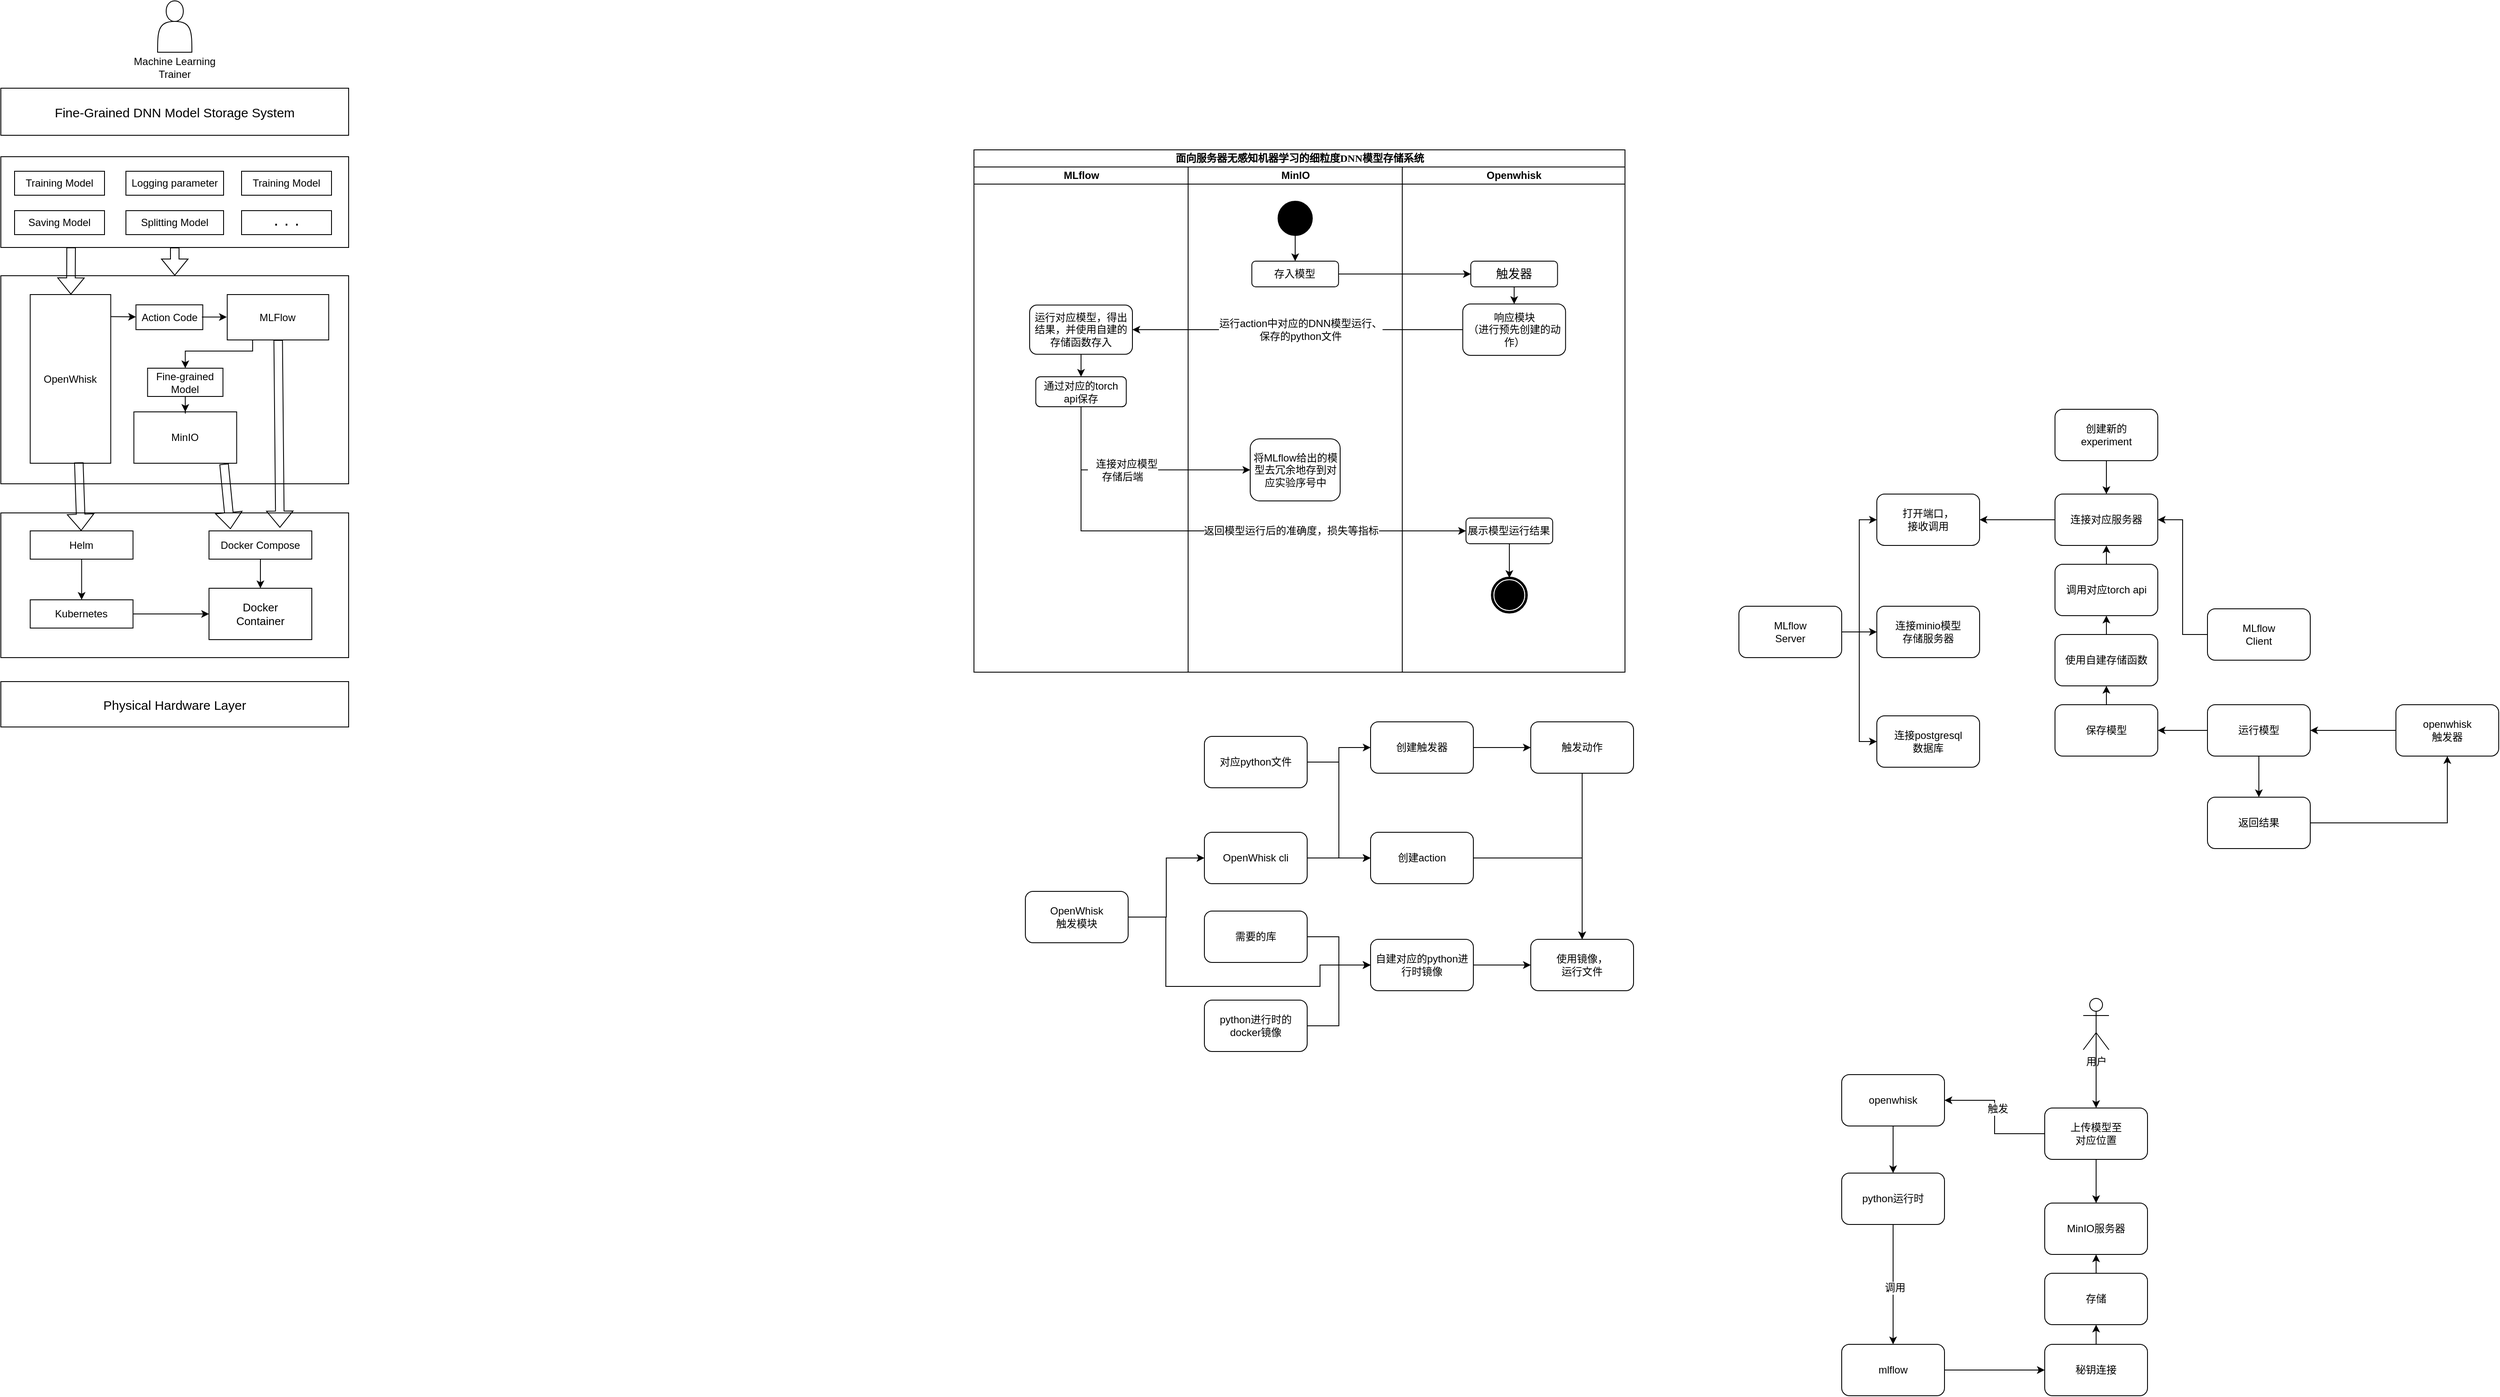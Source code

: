 <mxfile version="24.2.3" type="github">
  <diagram name="Page-1" id="0783ab3e-0a74-02c8-0abd-f7b4e66b4bec">
    <mxGraphModel dx="2832" dy="1483" grid="0" gridSize="10" guides="1" tooltips="1" connect="1" arrows="1" fold="1" page="0" pageScale="1" pageWidth="850" pageHeight="1100" background="none" math="0" shadow="0">
      <root>
        <mxCell id="0" />
        <mxCell id="1" style="" parent="0" />
        <mxCell id="1c1d494c118603dd-1" value="面向服务器无感知机器学习的细粒度DNN模型存储系统" style="swimlane;html=1;childLayout=stackLayout;startSize=20;rounded=0;shadow=0;comic=0;labelBackgroundColor=none;strokeWidth=1;fontFamily=Verdana;fontSize=12;align=center;" parent="1" vertex="1">
          <mxGeometry x="40" y="20" width="760" height="610" as="geometry">
            <mxRectangle x="40" y="20" width="70" height="30" as="alternateBounds" />
          </mxGeometry>
        </mxCell>
        <mxCell id="1c1d494c118603dd-2" value="MLflow" style="swimlane;html=1;startSize=20;" parent="1c1d494c118603dd-1" vertex="1">
          <mxGeometry y="20" width="250" height="590" as="geometry" />
        </mxCell>
        <mxCell id="REl0dKnZgpMUpYx7Mj24-34" value="运行对应模型，得出结果，并使用自建的存储函数存入" style="rounded=1;whiteSpace=wrap;html=1;" parent="1c1d494c118603dd-2" vertex="1">
          <mxGeometry x="65" y="161.25" width="120" height="57.5" as="geometry" />
        </mxCell>
        <mxCell id="REl0dKnZgpMUpYx7Mj24-27" value="通过对应的torch api保存" style="rounded=1;whiteSpace=wrap;html=1;" parent="1c1d494c118603dd-2" vertex="1">
          <mxGeometry x="72.19" y="245" width="105.62" height="35" as="geometry" />
        </mxCell>
        <mxCell id="REl0dKnZgpMUpYx7Mj24-35" style="edgeStyle=orthogonalEdgeStyle;rounded=0;orthogonalLoop=1;jettySize=auto;html=1;exitX=0.5;exitY=1;exitDx=0;exitDy=0;entryX=0.5;entryY=0;entryDx=0;entryDy=0;fontFamily=Helvetica;fontSize=12;fontColor=default;" parent="1c1d494c118603dd-2" source="REl0dKnZgpMUpYx7Mj24-34" target="REl0dKnZgpMUpYx7Mj24-27" edge="1">
          <mxGeometry relative="1" as="geometry" />
        </mxCell>
        <mxCell id="1c1d494c118603dd-3" value="MinIO" style="swimlane;html=1;startSize=20;" parent="1c1d494c118603dd-1" vertex="1">
          <mxGeometry x="250" y="20" width="250" height="590" as="geometry" />
        </mxCell>
        <mxCell id="REl0dKnZgpMUpYx7Mj24-37" style="edgeStyle=orthogonalEdgeStyle;rounded=0;orthogonalLoop=1;jettySize=auto;html=1;exitX=0.5;exitY=1;exitDx=0;exitDy=0;entryX=0.5;entryY=0;entryDx=0;entryDy=0;fontFamily=Helvetica;fontSize=12;fontColor=default;" parent="1c1d494c118603dd-3" source="60571a20871a0731-4" target="REl0dKnZgpMUpYx7Mj24-36" edge="1">
          <mxGeometry relative="1" as="geometry" />
        </mxCell>
        <mxCell id="60571a20871a0731-4" value="" style="ellipse;whiteSpace=wrap;html=1;rounded=0;shadow=0;comic=0;labelBackgroundColor=none;strokeWidth=1;fillColor=#000000;fontFamily=Verdana;fontSize=12;align=center;" parent="1c1d494c118603dd-3" vertex="1">
          <mxGeometry x="105" y="40" width="40" height="40" as="geometry" />
        </mxCell>
        <mxCell id="REl0dKnZgpMUpYx7Mj24-36" value="存入模型" style="rounded=1;whiteSpace=wrap;html=1;" parent="1c1d494c118603dd-3" vertex="1">
          <mxGeometry x="74.38" y="110" width="101.25" height="30" as="geometry" />
        </mxCell>
        <mxCell id="REl0dKnZgpMUpYx7Mj24-30" value="将MLflow给出的模型去冗余地存到对应实验序号中" style="rounded=1;whiteSpace=wrap;html=1;" parent="1c1d494c118603dd-3" vertex="1">
          <mxGeometry x="72.5" y="317.5" width="105" height="72.5" as="geometry" />
        </mxCell>
        <mxCell id="1c1d494c118603dd-4" value="Openwhisk" style="swimlane;html=1;startSize=20;" parent="1c1d494c118603dd-1" vertex="1">
          <mxGeometry x="500" y="20" width="260" height="590" as="geometry" />
        </mxCell>
        <mxCell id="60571a20871a0731-5" value="" style="shape=mxgraph.bpmn.shape;html=1;verticalLabelPosition=bottom;labelBackgroundColor=#ffffff;verticalAlign=top;perimeter=ellipsePerimeter;outline=end;symbol=terminate;rounded=0;shadow=0;comic=0;strokeWidth=1;fontFamily=Verdana;fontSize=12;align=center;" parent="1c1d494c118603dd-4" vertex="1">
          <mxGeometry x="105.01" y="480" width="40" height="40" as="geometry" />
        </mxCell>
        <mxCell id="REl0dKnZgpMUpYx7Mj24-11" value="" style="edgeStyle=orthogonalEdgeStyle;rounded=0;orthogonalLoop=1;jettySize=auto;html=1;" parent="1c1d494c118603dd-4" source="REl0dKnZgpMUpYx7Mj24-5" target="REl0dKnZgpMUpYx7Mj24-10" edge="1">
          <mxGeometry relative="1" as="geometry" />
        </mxCell>
        <mxCell id="REl0dKnZgpMUpYx7Mj24-5" value="&lt;font style=&quot;font-size: 14px;&quot;&gt;触发器&lt;/font&gt;" style="rounded=1;whiteSpace=wrap;html=1;" parent="1c1d494c118603dd-4" vertex="1">
          <mxGeometry x="80.01" y="110" width="101.25" height="30" as="geometry" />
        </mxCell>
        <mxCell id="REl0dKnZgpMUpYx7Mj24-10" value="响应模块&lt;br&gt;（进行预先创建的动作）" style="whiteSpace=wrap;html=1;rounded=1;" parent="1c1d494c118603dd-4" vertex="1">
          <mxGeometry x="70.64" y="160" width="120" height="60" as="geometry" />
        </mxCell>
        <mxCell id="REl0dKnZgpMUpYx7Mj24-46" style="edgeStyle=orthogonalEdgeStyle;rounded=0;orthogonalLoop=1;jettySize=auto;html=1;exitX=0.5;exitY=1;exitDx=0;exitDy=0;fontFamily=Helvetica;fontSize=12;fontColor=default;" parent="1c1d494c118603dd-4" source="REl0dKnZgpMUpYx7Mj24-39" target="60571a20871a0731-5" edge="1">
          <mxGeometry relative="1" as="geometry" />
        </mxCell>
        <mxCell id="REl0dKnZgpMUpYx7Mj24-39" value="展示模型运行结果" style="rounded=1;whiteSpace=wrap;html=1;" parent="1c1d494c118603dd-4" vertex="1">
          <mxGeometry x="74.38" y="410" width="101.25" height="30" as="geometry" />
        </mxCell>
        <mxCell id="REl0dKnZgpMUpYx7Mj24-38" style="edgeStyle=orthogonalEdgeStyle;rounded=0;orthogonalLoop=1;jettySize=auto;html=1;exitX=1;exitY=0.5;exitDx=0;exitDy=0;fontFamily=Helvetica;fontSize=12;fontColor=default;" parent="1c1d494c118603dd-1" source="REl0dKnZgpMUpYx7Mj24-36" target="REl0dKnZgpMUpYx7Mj24-5" edge="1">
          <mxGeometry relative="1" as="geometry" />
        </mxCell>
        <mxCell id="REl0dKnZgpMUpYx7Mj24-28" style="edgeStyle=orthogonalEdgeStyle;rounded=0;orthogonalLoop=1;jettySize=auto;html=1;exitX=0;exitY=0.5;exitDx=0;exitDy=0;fontFamily=Helvetica;fontSize=12;fontColor=default;entryX=1;entryY=0.5;entryDx=0;entryDy=0;" parent="1c1d494c118603dd-1" source="REl0dKnZgpMUpYx7Mj24-10" target="REl0dKnZgpMUpYx7Mj24-34" edge="1">
          <mxGeometry relative="1" as="geometry">
            <mxPoint x="205.63" y="210" as="targetPoint" />
          </mxGeometry>
        </mxCell>
        <mxCell id="REl0dKnZgpMUpYx7Mj24-29" value="运行action中对应的DNN模型运行、&lt;br&gt;保存的python文件" style="edgeLabel;html=1;align=center;verticalAlign=middle;resizable=0;points=[];fontSize=12;fontFamily=Helvetica;fontColor=default;" parent="REl0dKnZgpMUpYx7Mj24-28" vertex="1" connectable="0">
          <mxGeometry x="0.033" y="-1" relative="1" as="geometry">
            <mxPoint x="9" y="1" as="offset" />
          </mxGeometry>
        </mxCell>
        <mxCell id="REl0dKnZgpMUpYx7Mj24-31" style="edgeStyle=orthogonalEdgeStyle;rounded=0;orthogonalLoop=1;jettySize=auto;html=1;exitX=0.5;exitY=1;exitDx=0;exitDy=0;entryX=0;entryY=0.5;entryDx=0;entryDy=0;fontFamily=Helvetica;fontSize=12;fontColor=default;" parent="1c1d494c118603dd-1" source="REl0dKnZgpMUpYx7Mj24-27" target="REl0dKnZgpMUpYx7Mj24-30" edge="1">
          <mxGeometry relative="1" as="geometry" />
        </mxCell>
        <mxCell id="REl0dKnZgpMUpYx7Mj24-32" value="&amp;nbsp; &amp;nbsp;连接对应模型&lt;br&gt;存储后端" style="edgeLabel;html=1;align=center;verticalAlign=middle;resizable=0;points=[];fontSize=12;fontFamily=Helvetica;fontColor=default;" parent="REl0dKnZgpMUpYx7Mj24-31" vertex="1" connectable="0">
          <mxGeometry x="-0.266" y="-2" relative="1" as="geometry">
            <mxPoint x="22" y="-2" as="offset" />
          </mxGeometry>
        </mxCell>
        <mxCell id="REl0dKnZgpMUpYx7Mj24-42" style="edgeStyle=orthogonalEdgeStyle;rounded=0;orthogonalLoop=1;jettySize=auto;html=1;exitX=0.5;exitY=1;exitDx=0;exitDy=0;entryX=0;entryY=0.5;entryDx=0;entryDy=0;fontFamily=Helvetica;fontSize=12;fontColor=default;" parent="1c1d494c118603dd-1" source="REl0dKnZgpMUpYx7Mj24-27" target="REl0dKnZgpMUpYx7Mj24-39" edge="1">
          <mxGeometry relative="1" as="geometry" />
        </mxCell>
        <mxCell id="REl0dKnZgpMUpYx7Mj24-43" value="返回模型运行后的准确度，损失等指标" style="edgeLabel;html=1;align=center;verticalAlign=middle;resizable=0;points=[];fontSize=12;fontFamily=Helvetica;fontColor=default;" parent="REl0dKnZgpMUpYx7Mj24-42" vertex="1" connectable="0">
          <mxGeometry x="0.054" y="-3" relative="1" as="geometry">
            <mxPoint x="77" y="-3" as="offset" />
          </mxGeometry>
        </mxCell>
        <mxCell id="REl0dKnZgpMUpYx7Mj24-49" style="edgeStyle=orthogonalEdgeStyle;rounded=0;orthogonalLoop=1;jettySize=auto;html=1;exitX=1;exitY=0.5;exitDx=0;exitDy=0;entryX=0;entryY=0.5;entryDx=0;entryDy=0;fontFamily=Helvetica;fontSize=12;fontColor=default;" parent="1" source="REl0dKnZgpMUpYx7Mj24-47" target="REl0dKnZgpMUpYx7Mj24-48" edge="1">
          <mxGeometry relative="1" as="geometry" />
        </mxCell>
        <mxCell id="REl0dKnZgpMUpYx7Mj24-60" style="edgeStyle=orthogonalEdgeStyle;rounded=0;orthogonalLoop=1;jettySize=auto;html=1;exitX=1;exitY=0.5;exitDx=0;exitDy=0;entryX=0;entryY=0.5;entryDx=0;entryDy=0;fontFamily=Helvetica;fontSize=12;fontColor=default;" parent="1" source="REl0dKnZgpMUpYx7Mj24-47" target="REl0dKnZgpMUpYx7Mj24-54" edge="1">
          <mxGeometry relative="1" as="geometry">
            <Array as="points">
              <mxPoint x="264" y="916" />
              <mxPoint x="264" y="997" />
              <mxPoint x="444" y="997" />
              <mxPoint x="444" y="972" />
            </Array>
          </mxGeometry>
        </mxCell>
        <mxCell id="REl0dKnZgpMUpYx7Mj24-47" value="OpenWhisk&lt;br&gt;触发模块" style="rounded=1;whiteSpace=wrap;html=1;strokeColor=default;align=center;verticalAlign=middle;fontFamily=Helvetica;fontSize=12;fontColor=default;fillColor=default;" parent="1" vertex="1">
          <mxGeometry x="100" y="886" width="120" height="60" as="geometry" />
        </mxCell>
        <mxCell id="REl0dKnZgpMUpYx7Mj24-51" style="edgeStyle=orthogonalEdgeStyle;rounded=0;orthogonalLoop=1;jettySize=auto;html=1;exitX=1;exitY=0.5;exitDx=0;exitDy=0;entryX=0;entryY=0.5;entryDx=0;entryDy=0;fontFamily=Helvetica;fontSize=12;fontColor=default;" parent="1" source="REl0dKnZgpMUpYx7Mj24-48" target="REl0dKnZgpMUpYx7Mj24-50" edge="1">
          <mxGeometry relative="1" as="geometry" />
        </mxCell>
        <mxCell id="REl0dKnZgpMUpYx7Mj24-62" style="edgeStyle=orthogonalEdgeStyle;rounded=0;orthogonalLoop=1;jettySize=auto;html=1;exitX=1;exitY=0.5;exitDx=0;exitDy=0;entryX=0;entryY=0.5;entryDx=0;entryDy=0;fontFamily=Helvetica;fontSize=12;fontColor=default;" parent="1" source="REl0dKnZgpMUpYx7Mj24-48" target="REl0dKnZgpMUpYx7Mj24-61" edge="1">
          <mxGeometry relative="1" as="geometry" />
        </mxCell>
        <mxCell id="REl0dKnZgpMUpYx7Mj24-48" value="OpenWhisk cli" style="rounded=1;whiteSpace=wrap;html=1;strokeColor=default;align=center;verticalAlign=middle;fontFamily=Helvetica;fontSize=12;fontColor=default;fillColor=default;" parent="1" vertex="1">
          <mxGeometry x="309" y="817" width="120" height="60" as="geometry" />
        </mxCell>
        <mxCell id="REl0dKnZgpMUpYx7Mj24-66" style="edgeStyle=orthogonalEdgeStyle;rounded=0;orthogonalLoop=1;jettySize=auto;html=1;exitX=1;exitY=0.5;exitDx=0;exitDy=0;fontFamily=Helvetica;fontSize=12;fontColor=default;" parent="1" source="REl0dKnZgpMUpYx7Mj24-50" target="REl0dKnZgpMUpYx7Mj24-64" edge="1">
          <mxGeometry relative="1" as="geometry" />
        </mxCell>
        <mxCell id="REl0dKnZgpMUpYx7Mj24-50" value="创建action" style="rounded=1;whiteSpace=wrap;html=1;strokeColor=default;align=center;verticalAlign=middle;fontFamily=Helvetica;fontSize=12;fontColor=default;fillColor=default;" parent="1" vertex="1">
          <mxGeometry x="503" y="817" width="120" height="60" as="geometry" />
        </mxCell>
        <mxCell id="REl0dKnZgpMUpYx7Mj24-53" style="edgeStyle=orthogonalEdgeStyle;rounded=0;orthogonalLoop=1;jettySize=auto;html=1;exitX=1;exitY=0.5;exitDx=0;exitDy=0;entryX=0;entryY=0.5;entryDx=0;entryDy=0;fontFamily=Helvetica;fontSize=12;fontColor=default;" parent="1" source="REl0dKnZgpMUpYx7Mj24-52" target="REl0dKnZgpMUpYx7Mj24-50" edge="1">
          <mxGeometry relative="1" as="geometry" />
        </mxCell>
        <mxCell id="REl0dKnZgpMUpYx7Mj24-52" value="对应python文件" style="rounded=1;whiteSpace=wrap;html=1;strokeColor=default;align=center;verticalAlign=middle;fontFamily=Helvetica;fontSize=12;fontColor=default;fillColor=default;" parent="1" vertex="1">
          <mxGeometry x="309" y="705" width="120" height="60" as="geometry" />
        </mxCell>
        <mxCell id="REl0dKnZgpMUpYx7Mj24-65" style="edgeStyle=orthogonalEdgeStyle;rounded=0;orthogonalLoop=1;jettySize=auto;html=1;exitX=1;exitY=0.5;exitDx=0;exitDy=0;fontFamily=Helvetica;fontSize=12;fontColor=default;" parent="1" source="REl0dKnZgpMUpYx7Mj24-54" target="REl0dKnZgpMUpYx7Mj24-64" edge="1">
          <mxGeometry relative="1" as="geometry" />
        </mxCell>
        <mxCell id="REl0dKnZgpMUpYx7Mj24-54" value="自建对应的python进行时镜像" style="rounded=1;whiteSpace=wrap;html=1;strokeColor=default;align=center;verticalAlign=middle;fontFamily=Helvetica;fontSize=12;fontColor=default;fillColor=default;" parent="1" vertex="1">
          <mxGeometry x="503" y="942" width="120" height="60" as="geometry" />
        </mxCell>
        <mxCell id="REl0dKnZgpMUpYx7Mj24-57" style="edgeStyle=orthogonalEdgeStyle;rounded=0;orthogonalLoop=1;jettySize=auto;html=1;exitX=1;exitY=0.5;exitDx=0;exitDy=0;entryX=0;entryY=0.5;entryDx=0;entryDy=0;fontFamily=Helvetica;fontSize=12;fontColor=default;" parent="1" source="REl0dKnZgpMUpYx7Mj24-55" target="REl0dKnZgpMUpYx7Mj24-54" edge="1">
          <mxGeometry relative="1" as="geometry" />
        </mxCell>
        <mxCell id="REl0dKnZgpMUpYx7Mj24-55" value="需要的库" style="rounded=1;whiteSpace=wrap;html=1;strokeColor=default;align=center;verticalAlign=middle;fontFamily=Helvetica;fontSize=12;fontColor=default;fillColor=default;" parent="1" vertex="1">
          <mxGeometry x="309" y="909" width="120" height="60" as="geometry" />
        </mxCell>
        <mxCell id="REl0dKnZgpMUpYx7Mj24-59" style="edgeStyle=orthogonalEdgeStyle;rounded=0;orthogonalLoop=1;jettySize=auto;html=1;exitX=1;exitY=0.5;exitDx=0;exitDy=0;entryX=0;entryY=0.5;entryDx=0;entryDy=0;fontFamily=Helvetica;fontSize=12;fontColor=default;" parent="1" source="REl0dKnZgpMUpYx7Mj24-56" target="REl0dKnZgpMUpYx7Mj24-54" edge="1">
          <mxGeometry relative="1" as="geometry" />
        </mxCell>
        <mxCell id="REl0dKnZgpMUpYx7Mj24-56" value="python进行时的docker镜像" style="rounded=1;whiteSpace=wrap;html=1;strokeColor=default;align=center;verticalAlign=middle;fontFamily=Helvetica;fontSize=12;fontColor=default;fillColor=default;" parent="1" vertex="1">
          <mxGeometry x="309" y="1013" width="120" height="60" as="geometry" />
        </mxCell>
        <mxCell id="REl0dKnZgpMUpYx7Mj24-67" style="edgeStyle=orthogonalEdgeStyle;rounded=0;orthogonalLoop=1;jettySize=auto;html=1;exitX=1;exitY=0.5;exitDx=0;exitDy=0;entryX=0;entryY=0.5;entryDx=0;entryDy=0;fontFamily=Helvetica;fontSize=12;fontColor=default;" parent="1" source="REl0dKnZgpMUpYx7Mj24-61" target="REl0dKnZgpMUpYx7Mj24-63" edge="1">
          <mxGeometry relative="1" as="geometry" />
        </mxCell>
        <mxCell id="REl0dKnZgpMUpYx7Mj24-61" value="创建触发器" style="rounded=1;whiteSpace=wrap;html=1;strokeColor=default;align=center;verticalAlign=middle;fontFamily=Helvetica;fontSize=12;fontColor=default;fillColor=default;" parent="1" vertex="1">
          <mxGeometry x="503" y="688" width="120" height="60" as="geometry" />
        </mxCell>
        <mxCell id="REl0dKnZgpMUpYx7Mj24-68" style="edgeStyle=orthogonalEdgeStyle;rounded=0;orthogonalLoop=1;jettySize=auto;html=1;exitX=0.5;exitY=1;exitDx=0;exitDy=0;fontFamily=Helvetica;fontSize=12;fontColor=default;" parent="1" source="REl0dKnZgpMUpYx7Mj24-63" target="REl0dKnZgpMUpYx7Mj24-64" edge="1">
          <mxGeometry relative="1" as="geometry" />
        </mxCell>
        <mxCell id="REl0dKnZgpMUpYx7Mj24-63" value="触发动作" style="rounded=1;whiteSpace=wrap;html=1;strokeColor=default;align=center;verticalAlign=middle;fontFamily=Helvetica;fontSize=12;fontColor=default;fillColor=default;" parent="1" vertex="1">
          <mxGeometry x="690" y="688" width="120" height="60" as="geometry" />
        </mxCell>
        <mxCell id="REl0dKnZgpMUpYx7Mj24-64" value="使用镜像，&lt;br&gt;运行文件" style="rounded=1;whiteSpace=wrap;html=1;strokeColor=default;align=center;verticalAlign=middle;fontFamily=Helvetica;fontSize=12;fontColor=default;fillColor=default;" parent="1" vertex="1">
          <mxGeometry x="690" y="942" width="120" height="60" as="geometry" />
        </mxCell>
        <mxCell id="REl0dKnZgpMUpYx7Mj24-72" style="edgeStyle=orthogonalEdgeStyle;rounded=0;orthogonalLoop=1;jettySize=auto;html=1;exitX=1;exitY=0.5;exitDx=0;exitDy=0;entryX=0;entryY=0.5;entryDx=0;entryDy=0;fontFamily=Helvetica;fontSize=12;fontColor=default;" parent="1" source="REl0dKnZgpMUpYx7Mj24-69" target="REl0dKnZgpMUpYx7Mj24-71" edge="1">
          <mxGeometry relative="1" as="geometry" />
        </mxCell>
        <mxCell id="REl0dKnZgpMUpYx7Mj24-75" style="edgeStyle=orthogonalEdgeStyle;rounded=0;orthogonalLoop=1;jettySize=auto;html=1;exitX=1;exitY=0.5;exitDx=0;exitDy=0;entryX=0;entryY=0.5;entryDx=0;entryDy=0;fontFamily=Helvetica;fontSize=12;fontColor=default;" parent="1" source="REl0dKnZgpMUpYx7Mj24-69" target="REl0dKnZgpMUpYx7Mj24-73" edge="1">
          <mxGeometry relative="1" as="geometry" />
        </mxCell>
        <mxCell id="REl0dKnZgpMUpYx7Mj24-77" style="edgeStyle=orthogonalEdgeStyle;rounded=0;orthogonalLoop=1;jettySize=auto;html=1;exitX=1;exitY=0.5;exitDx=0;exitDy=0;entryX=0;entryY=0.5;entryDx=0;entryDy=0;fontFamily=Helvetica;fontSize=12;fontColor=default;" parent="1" source="REl0dKnZgpMUpYx7Mj24-69" target="REl0dKnZgpMUpYx7Mj24-74" edge="1">
          <mxGeometry relative="1" as="geometry" />
        </mxCell>
        <mxCell id="REl0dKnZgpMUpYx7Mj24-69" value="MLflow&lt;br&gt;Server" style="rounded=1;whiteSpace=wrap;html=1;strokeColor=default;align=center;verticalAlign=middle;fontFamily=Helvetica;fontSize=12;fontColor=default;fillColor=default;" parent="1" vertex="1">
          <mxGeometry x="933" y="553" width="120" height="60" as="geometry" />
        </mxCell>
        <mxCell id="REl0dKnZgpMUpYx7Mj24-79" style="edgeStyle=orthogonalEdgeStyle;rounded=0;orthogonalLoop=1;jettySize=auto;html=1;exitX=0;exitY=0.5;exitDx=0;exitDy=0;entryX=1;entryY=0.5;entryDx=0;entryDy=0;fontFamily=Helvetica;fontSize=12;fontColor=default;" parent="1" source="REl0dKnZgpMUpYx7Mj24-70" target="REl0dKnZgpMUpYx7Mj24-78" edge="1">
          <mxGeometry relative="1" as="geometry" />
        </mxCell>
        <mxCell id="REl0dKnZgpMUpYx7Mj24-70" value="MLflow&lt;br&gt;Client" style="rounded=1;whiteSpace=wrap;html=1;strokeColor=default;align=center;verticalAlign=middle;fontFamily=Helvetica;fontSize=12;fontColor=default;fillColor=default;" parent="1" vertex="1">
          <mxGeometry x="1480" y="556" width="120" height="60" as="geometry" />
        </mxCell>
        <mxCell id="REl0dKnZgpMUpYx7Mj24-71" value="打开端口，&lt;br&gt;接收调用" style="rounded=1;whiteSpace=wrap;html=1;strokeColor=default;align=center;verticalAlign=middle;fontFamily=Helvetica;fontSize=12;fontColor=default;fillColor=default;" parent="1" vertex="1">
          <mxGeometry x="1094" y="422" width="120" height="60" as="geometry" />
        </mxCell>
        <mxCell id="REl0dKnZgpMUpYx7Mj24-73" value="连接minio模型&lt;br&gt;存储服务器" style="rounded=1;whiteSpace=wrap;html=1;strokeColor=default;align=center;verticalAlign=middle;fontFamily=Helvetica;fontSize=12;fontColor=default;fillColor=default;" parent="1" vertex="1">
          <mxGeometry x="1094" y="553" width="120" height="60" as="geometry" />
        </mxCell>
        <mxCell id="REl0dKnZgpMUpYx7Mj24-74" value="连接postgresql&lt;br&gt;数据库" style="rounded=1;whiteSpace=wrap;html=1;strokeColor=default;align=center;verticalAlign=middle;fontFamily=Helvetica;fontSize=12;fontColor=default;fillColor=default;" parent="1" vertex="1">
          <mxGeometry x="1094" y="681" width="120" height="60" as="geometry" />
        </mxCell>
        <mxCell id="REl0dKnZgpMUpYx7Mj24-80" style="edgeStyle=orthogonalEdgeStyle;rounded=0;orthogonalLoop=1;jettySize=auto;html=1;exitX=0;exitY=0.5;exitDx=0;exitDy=0;fontFamily=Helvetica;fontSize=12;fontColor=default;" parent="1" source="REl0dKnZgpMUpYx7Mj24-78" target="REl0dKnZgpMUpYx7Mj24-71" edge="1">
          <mxGeometry relative="1" as="geometry" />
        </mxCell>
        <mxCell id="REl0dKnZgpMUpYx7Mj24-78" value="连接对应服务器" style="rounded=1;whiteSpace=wrap;html=1;strokeColor=default;align=center;verticalAlign=middle;fontFamily=Helvetica;fontSize=12;fontColor=default;fillColor=default;" parent="1" vertex="1">
          <mxGeometry x="1302" y="422" width="120" height="60" as="geometry" />
        </mxCell>
        <mxCell id="REl0dKnZgpMUpYx7Mj24-82" style="edgeStyle=orthogonalEdgeStyle;rounded=0;orthogonalLoop=1;jettySize=auto;html=1;exitX=0.5;exitY=1;exitDx=0;exitDy=0;entryX=0.5;entryY=0;entryDx=0;entryDy=0;fontFamily=Helvetica;fontSize=12;fontColor=default;" parent="1" source="REl0dKnZgpMUpYx7Mj24-81" target="REl0dKnZgpMUpYx7Mj24-78" edge="1">
          <mxGeometry relative="1" as="geometry" />
        </mxCell>
        <mxCell id="REl0dKnZgpMUpYx7Mj24-81" value="创建新的&lt;br&gt;experiment" style="rounded=1;whiteSpace=wrap;html=1;strokeColor=default;align=center;verticalAlign=middle;fontFamily=Helvetica;fontSize=12;fontColor=default;fillColor=default;" parent="1" vertex="1">
          <mxGeometry x="1302" y="323" width="120" height="60" as="geometry" />
        </mxCell>
        <mxCell id="REl0dKnZgpMUpYx7Mj24-85" style="edgeStyle=orthogonalEdgeStyle;rounded=0;orthogonalLoop=1;jettySize=auto;html=1;exitX=0.5;exitY=0;exitDx=0;exitDy=0;entryX=0.5;entryY=1;entryDx=0;entryDy=0;fontFamily=Helvetica;fontSize=12;fontColor=default;" parent="1" source="REl0dKnZgpMUpYx7Mj24-83" target="REl0dKnZgpMUpYx7Mj24-84" edge="1">
          <mxGeometry relative="1" as="geometry" />
        </mxCell>
        <mxCell id="REl0dKnZgpMUpYx7Mj24-83" value="保存模型" style="rounded=1;whiteSpace=wrap;html=1;strokeColor=default;align=center;verticalAlign=middle;fontFamily=Helvetica;fontSize=12;fontColor=default;fillColor=default;" parent="1" vertex="1">
          <mxGeometry x="1302" y="668" width="120" height="60" as="geometry" />
        </mxCell>
        <mxCell id="REl0dKnZgpMUpYx7Mj24-87" style="edgeStyle=orthogonalEdgeStyle;rounded=0;orthogonalLoop=1;jettySize=auto;html=1;exitX=0.5;exitY=0;exitDx=0;exitDy=0;entryX=0.5;entryY=1;entryDx=0;entryDy=0;fontFamily=Helvetica;fontSize=12;fontColor=default;" parent="1" source="REl0dKnZgpMUpYx7Mj24-84" target="REl0dKnZgpMUpYx7Mj24-86" edge="1">
          <mxGeometry relative="1" as="geometry" />
        </mxCell>
        <mxCell id="REl0dKnZgpMUpYx7Mj24-84" value="使用自建存储函数" style="rounded=1;whiteSpace=wrap;html=1;strokeColor=default;align=center;verticalAlign=middle;fontFamily=Helvetica;fontSize=12;fontColor=default;fillColor=default;" parent="1" vertex="1">
          <mxGeometry x="1302" y="586" width="120" height="60" as="geometry" />
        </mxCell>
        <mxCell id="REl0dKnZgpMUpYx7Mj24-89" style="edgeStyle=orthogonalEdgeStyle;rounded=0;orthogonalLoop=1;jettySize=auto;html=1;exitX=0.5;exitY=0;exitDx=0;exitDy=0;fontFamily=Helvetica;fontSize=12;fontColor=default;" parent="1" source="REl0dKnZgpMUpYx7Mj24-86" target="REl0dKnZgpMUpYx7Mj24-78" edge="1">
          <mxGeometry relative="1" as="geometry" />
        </mxCell>
        <mxCell id="REl0dKnZgpMUpYx7Mj24-86" value="调用对应torch api" style="rounded=1;whiteSpace=wrap;html=1;strokeColor=default;align=center;verticalAlign=middle;fontFamily=Helvetica;fontSize=12;fontColor=default;fillColor=default;" parent="1" vertex="1">
          <mxGeometry x="1302" y="504" width="120" height="60" as="geometry" />
        </mxCell>
        <mxCell id="REl0dKnZgpMUpYx7Mj24-94" style="edgeStyle=orthogonalEdgeStyle;rounded=0;orthogonalLoop=1;jettySize=auto;html=1;exitX=0;exitY=0.5;exitDx=0;exitDy=0;entryX=1;entryY=0.5;entryDx=0;entryDy=0;fontFamily=Helvetica;fontSize=12;fontColor=default;" parent="1" source="REl0dKnZgpMUpYx7Mj24-90" target="REl0dKnZgpMUpYx7Mj24-83" edge="1">
          <mxGeometry relative="1" as="geometry" />
        </mxCell>
        <mxCell id="REl0dKnZgpMUpYx7Mj24-97" style="edgeStyle=orthogonalEdgeStyle;rounded=0;orthogonalLoop=1;jettySize=auto;html=1;exitX=0.5;exitY=1;exitDx=0;exitDy=0;entryX=0.5;entryY=0;entryDx=0;entryDy=0;fontFamily=Helvetica;fontSize=12;fontColor=default;" parent="1" source="REl0dKnZgpMUpYx7Mj24-90" target="REl0dKnZgpMUpYx7Mj24-96" edge="1">
          <mxGeometry relative="1" as="geometry" />
        </mxCell>
        <mxCell id="REl0dKnZgpMUpYx7Mj24-90" value="运行模型" style="rounded=1;whiteSpace=wrap;html=1;strokeColor=default;align=center;verticalAlign=middle;fontFamily=Helvetica;fontSize=12;fontColor=default;fillColor=default;" parent="1" vertex="1">
          <mxGeometry x="1480" y="668" width="120" height="60" as="geometry" />
        </mxCell>
        <mxCell id="REl0dKnZgpMUpYx7Mj24-95" style="edgeStyle=orthogonalEdgeStyle;rounded=0;orthogonalLoop=1;jettySize=auto;html=1;exitX=0;exitY=0.5;exitDx=0;exitDy=0;fontFamily=Helvetica;fontSize=12;fontColor=default;" parent="1" source="REl0dKnZgpMUpYx7Mj24-91" target="REl0dKnZgpMUpYx7Mj24-90" edge="1">
          <mxGeometry relative="1" as="geometry" />
        </mxCell>
        <mxCell id="REl0dKnZgpMUpYx7Mj24-91" value="openwhisk&lt;br&gt;触发器" style="rounded=1;whiteSpace=wrap;html=1;strokeColor=default;align=center;verticalAlign=middle;fontFamily=Helvetica;fontSize=12;fontColor=default;fillColor=default;" parent="1" vertex="1">
          <mxGeometry x="1700" y="668" width="120" height="60" as="geometry" />
        </mxCell>
        <mxCell id="REl0dKnZgpMUpYx7Mj24-98" style="edgeStyle=orthogonalEdgeStyle;rounded=0;orthogonalLoop=1;jettySize=auto;html=1;exitX=1;exitY=0.5;exitDx=0;exitDy=0;entryX=0.5;entryY=1;entryDx=0;entryDy=0;fontFamily=Helvetica;fontSize=12;fontColor=default;" parent="1" source="REl0dKnZgpMUpYx7Mj24-96" target="REl0dKnZgpMUpYx7Mj24-91" edge="1">
          <mxGeometry relative="1" as="geometry" />
        </mxCell>
        <mxCell id="REl0dKnZgpMUpYx7Mj24-96" value="返回结果" style="rounded=1;whiteSpace=wrap;html=1;strokeColor=default;align=center;verticalAlign=middle;fontFamily=Helvetica;fontSize=12;fontColor=default;fillColor=default;" parent="1" vertex="1">
          <mxGeometry x="1480" y="776" width="120" height="60" as="geometry" />
        </mxCell>
        <mxCell id="REl0dKnZgpMUpYx7Mj24-99" value="MinIO服务器" style="rounded=1;whiteSpace=wrap;html=1;strokeColor=default;align=center;verticalAlign=middle;fontFamily=Helvetica;fontSize=12;fontColor=default;fillColor=default;" parent="1" vertex="1">
          <mxGeometry x="1290" y="1250" width="120" height="60" as="geometry" />
        </mxCell>
        <mxCell id="REl0dKnZgpMUpYx7Mj24-121" style="edgeStyle=orthogonalEdgeStyle;rounded=0;orthogonalLoop=1;jettySize=auto;html=1;exitX=1;exitY=0.5;exitDx=0;exitDy=0;fontFamily=Helvetica;fontSize=12;fontColor=default;" parent="1" source="REl0dKnZgpMUpYx7Mj24-100" target="REl0dKnZgpMUpYx7Mj24-120" edge="1">
          <mxGeometry relative="1" as="geometry" />
        </mxCell>
        <mxCell id="REl0dKnZgpMUpYx7Mj24-100" value="mlflow" style="rounded=1;whiteSpace=wrap;html=1;strokeColor=default;align=center;verticalAlign=middle;fontFamily=Helvetica;fontSize=12;fontColor=default;fillColor=default;" parent="1" vertex="1">
          <mxGeometry x="1053" y="1415" width="120" height="60" as="geometry" />
        </mxCell>
        <mxCell id="REl0dKnZgpMUpYx7Mj24-117" style="edgeStyle=orthogonalEdgeStyle;rounded=0;orthogonalLoop=1;jettySize=auto;html=1;exitX=0.5;exitY=1;exitDx=0;exitDy=0;entryX=0.5;entryY=0;entryDx=0;entryDy=0;fontFamily=Helvetica;fontSize=12;fontColor=default;" parent="1" source="REl0dKnZgpMUpYx7Mj24-101" target="REl0dKnZgpMUpYx7Mj24-116" edge="1">
          <mxGeometry relative="1" as="geometry" />
        </mxCell>
        <mxCell id="REl0dKnZgpMUpYx7Mj24-101" value="openwhisk" style="rounded=1;whiteSpace=wrap;html=1;strokeColor=default;align=center;verticalAlign=middle;fontFamily=Helvetica;fontSize=12;fontColor=default;fillColor=default;" parent="1" vertex="1">
          <mxGeometry x="1053" y="1100" width="120" height="60" as="geometry" />
        </mxCell>
        <mxCell id="REl0dKnZgpMUpYx7Mj24-110" style="edgeStyle=orthogonalEdgeStyle;rounded=0;orthogonalLoop=1;jettySize=auto;html=1;exitX=0.5;exitY=0.5;exitDx=0;exitDy=0;exitPerimeter=0;entryX=0.5;entryY=0;entryDx=0;entryDy=0;fontFamily=Helvetica;fontSize=12;fontColor=default;" parent="1" source="REl0dKnZgpMUpYx7Mj24-108" target="REl0dKnZgpMUpYx7Mj24-109" edge="1">
          <mxGeometry relative="1" as="geometry" />
        </mxCell>
        <mxCell id="REl0dKnZgpMUpYx7Mj24-108" value="用户" style="shape=umlActor;verticalLabelPosition=bottom;verticalAlign=top;html=1;outlineConnect=0;rounded=1;strokeColor=default;align=center;fontFamily=Helvetica;fontSize=12;fontColor=default;fillColor=default;" parent="1" vertex="1">
          <mxGeometry x="1335" y="1011" width="30" height="60" as="geometry" />
        </mxCell>
        <mxCell id="REl0dKnZgpMUpYx7Mj24-111" style="edgeStyle=orthogonalEdgeStyle;rounded=0;orthogonalLoop=1;jettySize=auto;html=1;exitX=0.5;exitY=1;exitDx=0;exitDy=0;entryX=0.5;entryY=0;entryDx=0;entryDy=0;fontFamily=Helvetica;fontSize=12;fontColor=default;" parent="1" source="REl0dKnZgpMUpYx7Mj24-109" target="REl0dKnZgpMUpYx7Mj24-99" edge="1">
          <mxGeometry relative="1" as="geometry" />
        </mxCell>
        <mxCell id="REl0dKnZgpMUpYx7Mj24-112" style="edgeStyle=orthogonalEdgeStyle;rounded=0;orthogonalLoop=1;jettySize=auto;html=1;exitX=0;exitY=0.5;exitDx=0;exitDy=0;fontFamily=Helvetica;fontSize=12;fontColor=default;" parent="1" source="REl0dKnZgpMUpYx7Mj24-109" target="REl0dKnZgpMUpYx7Mj24-101" edge="1">
          <mxGeometry relative="1" as="geometry" />
        </mxCell>
        <mxCell id="REl0dKnZgpMUpYx7Mj24-113" value="触发" style="edgeLabel;html=1;align=center;verticalAlign=middle;resizable=0;points=[];fontSize=12;fontFamily=Helvetica;fontColor=default;" parent="REl0dKnZgpMUpYx7Mj24-112" vertex="1" connectable="0">
          <mxGeometry x="0.12" y="-3" relative="1" as="geometry">
            <mxPoint as="offset" />
          </mxGeometry>
        </mxCell>
        <mxCell id="REl0dKnZgpMUpYx7Mj24-109" value="上传模型至&lt;br&gt;对应位置" style="rounded=1;whiteSpace=wrap;html=1;strokeColor=default;align=center;verticalAlign=middle;fontFamily=Helvetica;fontSize=12;fontColor=default;fillColor=default;" parent="1" vertex="1">
          <mxGeometry x="1290" y="1139" width="120" height="60" as="geometry" />
        </mxCell>
        <mxCell id="REl0dKnZgpMUpYx7Mj24-118" style="edgeStyle=orthogonalEdgeStyle;rounded=0;orthogonalLoop=1;jettySize=auto;html=1;exitX=0.5;exitY=1;exitDx=0;exitDy=0;fontFamily=Helvetica;fontSize=12;fontColor=default;" parent="1" source="REl0dKnZgpMUpYx7Mj24-116" target="REl0dKnZgpMUpYx7Mj24-100" edge="1">
          <mxGeometry relative="1" as="geometry" />
        </mxCell>
        <mxCell id="REl0dKnZgpMUpYx7Mj24-119" value="调用" style="edgeLabel;html=1;align=center;verticalAlign=middle;resizable=0;points=[];fontSize=12;fontFamily=Helvetica;fontColor=default;" parent="REl0dKnZgpMUpYx7Mj24-118" vertex="1" connectable="0">
          <mxGeometry x="0.055" y="2" relative="1" as="geometry">
            <mxPoint as="offset" />
          </mxGeometry>
        </mxCell>
        <mxCell id="REl0dKnZgpMUpYx7Mj24-116" value="python运行时" style="rounded=1;whiteSpace=wrap;html=1;strokeColor=default;align=center;verticalAlign=middle;fontFamily=Helvetica;fontSize=12;fontColor=default;fillColor=default;" parent="1" vertex="1">
          <mxGeometry x="1053" y="1215" width="120" height="60" as="geometry" />
        </mxCell>
        <mxCell id="REl0dKnZgpMUpYx7Mj24-123" style="edgeStyle=orthogonalEdgeStyle;rounded=0;orthogonalLoop=1;jettySize=auto;html=1;exitX=0.5;exitY=0;exitDx=0;exitDy=0;entryX=0.5;entryY=1;entryDx=0;entryDy=0;fontFamily=Helvetica;fontSize=12;fontColor=default;" parent="1" source="REl0dKnZgpMUpYx7Mj24-120" target="REl0dKnZgpMUpYx7Mj24-122" edge="1">
          <mxGeometry relative="1" as="geometry" />
        </mxCell>
        <mxCell id="REl0dKnZgpMUpYx7Mj24-120" value="秘钥连接" style="rounded=1;whiteSpace=wrap;html=1;strokeColor=default;align=center;verticalAlign=middle;fontFamily=Helvetica;fontSize=12;fontColor=default;fillColor=default;" parent="1" vertex="1">
          <mxGeometry x="1290" y="1415" width="120" height="60" as="geometry" />
        </mxCell>
        <mxCell id="REl0dKnZgpMUpYx7Mj24-124" style="edgeStyle=orthogonalEdgeStyle;rounded=0;orthogonalLoop=1;jettySize=auto;html=1;exitX=0.5;exitY=0;exitDx=0;exitDy=0;entryX=0.5;entryY=1;entryDx=0;entryDy=0;fontFamily=Helvetica;fontSize=12;fontColor=default;" parent="1" source="REl0dKnZgpMUpYx7Mj24-122" target="REl0dKnZgpMUpYx7Mj24-99" edge="1">
          <mxGeometry relative="1" as="geometry" />
        </mxCell>
        <mxCell id="REl0dKnZgpMUpYx7Mj24-122" value="存储" style="rounded=1;whiteSpace=wrap;html=1;strokeColor=default;align=center;verticalAlign=middle;fontFamily=Helvetica;fontSize=12;fontColor=default;fillColor=default;" parent="1" vertex="1">
          <mxGeometry x="1290" y="1332" width="120" height="60" as="geometry" />
        </mxCell>
        <mxCell id="onXMyfzlOP2DkkVahKg6-1" value="" style="shape=actor;whiteSpace=wrap;html=1;" parent="1" vertex="1">
          <mxGeometry x="-913" y="-154" width="40" height="60" as="geometry" />
        </mxCell>
        <mxCell id="onXMyfzlOP2DkkVahKg6-2" value="Machine Learning Trainer" style="text;html=1;align=center;verticalAlign=middle;whiteSpace=wrap;rounded=0;" parent="1" vertex="1">
          <mxGeometry x="-947" y="-91" width="108" height="30" as="geometry" />
        </mxCell>
        <mxCell id="onXMyfzlOP2DkkVahKg6-3" value="&lt;font style=&quot;font-size: 15px;&quot;&gt;Fine-Grained DNN Model Storage System&lt;/font&gt;" style="rounded=0;whiteSpace=wrap;html=1;" parent="1" vertex="1">
          <mxGeometry x="-1096" y="-52" width="406" height="55" as="geometry" />
        </mxCell>
        <mxCell id="onXMyfzlOP2DkkVahKg6-6" value="" style="rounded=0;whiteSpace=wrap;html=1;" parent="1" vertex="1">
          <mxGeometry x="-1096" y="28" width="406" height="106" as="geometry" />
        </mxCell>
        <mxCell id="onXMyfzlOP2DkkVahKg6-8" value="Training Model" style="rounded=0;whiteSpace=wrap;html=1;" parent="1" vertex="1">
          <mxGeometry x="-1080" y="45" width="105" height="28" as="geometry" />
        </mxCell>
        <mxCell id="onXMyfzlOP2DkkVahKg6-13" value="Logging parameter" style="rounded=0;whiteSpace=wrap;html=1;" parent="1" vertex="1">
          <mxGeometry x="-950" y="45" width="114" height="28" as="geometry" />
        </mxCell>
        <mxCell id="onXMyfzlOP2DkkVahKg6-14" value="Training Model" style="rounded=0;whiteSpace=wrap;html=1;" parent="1" vertex="1">
          <mxGeometry x="-815" y="45" width="105" height="28" as="geometry" />
        </mxCell>
        <mxCell id="onXMyfzlOP2DkkVahKg6-15" value="Splitting&amp;nbsp;Model" style="rounded=0;whiteSpace=wrap;html=1;" parent="1" vertex="1">
          <mxGeometry x="-950" y="91" width="114" height="28" as="geometry" />
        </mxCell>
        <mxCell id="onXMyfzlOP2DkkVahKg6-16" value="Saving Model" style="rounded=0;whiteSpace=wrap;html=1;" parent="1" vertex="1">
          <mxGeometry x="-1080" y="91" width="105" height="28" as="geometry" />
        </mxCell>
        <mxCell id="onXMyfzlOP2DkkVahKg6-17" value="&lt;font style=&quot;font-size: 20px;&quot;&gt;· · ·&lt;/font&gt;" style="rounded=0;whiteSpace=wrap;html=1;" parent="1" vertex="1">
          <mxGeometry x="-815" y="91" width="105" height="28" as="geometry" />
        </mxCell>
        <mxCell id="onXMyfzlOP2DkkVahKg6-18" value="" style="rounded=0;whiteSpace=wrap;html=1;" parent="1" vertex="1">
          <mxGeometry x="-1096" y="167" width="406" height="243" as="geometry" />
        </mxCell>
        <mxCell id="onXMyfzlOP2DkkVahKg6-19" value="&lt;font style=&quot;font-size: 15px;&quot;&gt;Physical Hardware Layer&lt;/font&gt;" style="rounded=0;whiteSpace=wrap;html=1;" parent="1" vertex="1">
          <mxGeometry x="-1096" y="641" width="406" height="53" as="geometry" />
        </mxCell>
        <mxCell id="onXMyfzlOP2DkkVahKg6-46" style="edgeStyle=orthogonalEdgeStyle;rounded=0;orthogonalLoop=1;jettySize=auto;html=1;exitX=0.25;exitY=1;exitDx=0;exitDy=0;" parent="1" source="onXMyfzlOP2DkkVahKg6-20" target="onXMyfzlOP2DkkVahKg6-34" edge="1">
          <mxGeometry relative="1" as="geometry">
            <Array as="points">
              <mxPoint x="-801.72" y="255" />
              <mxPoint x="-880.72" y="255" />
            </Array>
          </mxGeometry>
        </mxCell>
        <mxCell id="onXMyfzlOP2DkkVahKg6-20" value="MLFlow" style="rounded=0;whiteSpace=wrap;html=1;" parent="1" vertex="1">
          <mxGeometry x="-831.72" y="189" width="118.44" height="53" as="geometry" />
        </mxCell>
        <mxCell id="onXMyfzlOP2DkkVahKg6-21" value="OpenWhisk" style="rounded=0;whiteSpace=wrap;html=1;" parent="1" vertex="1">
          <mxGeometry x="-1061.72" y="189" width="94" height="197" as="geometry" />
        </mxCell>
        <mxCell id="onXMyfzlOP2DkkVahKg6-22" value="MinIO" style="rounded=0;whiteSpace=wrap;html=1;" parent="1" vertex="1">
          <mxGeometry x="-940.72" y="326" width="120" height="60" as="geometry" />
        </mxCell>
        <mxCell id="onXMyfzlOP2DkkVahKg6-23" value="" style="shape=flexArrow;endArrow=classic;html=1;rounded=0;entryX=0.5;entryY=0;entryDx=0;entryDy=0;" parent="1" source="onXMyfzlOP2DkkVahKg6-6" target="onXMyfzlOP2DkkVahKg6-18" edge="1">
          <mxGeometry width="50" height="50" relative="1" as="geometry">
            <mxPoint x="-890" y="135" as="sourcePoint" />
            <mxPoint x="-1165" y="156" as="targetPoint" />
          </mxGeometry>
        </mxCell>
        <mxCell id="onXMyfzlOP2DkkVahKg6-27" value="" style="shape=flexArrow;endArrow=classic;html=1;rounded=0;exitX=0.202;exitY=0.999;exitDx=0;exitDy=0;exitPerimeter=0;" parent="1" source="onXMyfzlOP2DkkVahKg6-6" target="onXMyfzlOP2DkkVahKg6-21" edge="1">
          <mxGeometry width="50" height="50" relative="1" as="geometry">
            <mxPoint x="-1053" y="149" as="sourcePoint" />
            <mxPoint x="-883" y="177" as="targetPoint" />
          </mxGeometry>
        </mxCell>
        <mxCell id="onXMyfzlOP2DkkVahKg6-28" value="Action Code" style="rounded=0;whiteSpace=wrap;html=1;" parent="1" vertex="1">
          <mxGeometry x="-938.28" y="201" width="78" height="29" as="geometry" />
        </mxCell>
        <mxCell id="onXMyfzlOP2DkkVahKg6-29" value="" style="endArrow=classic;html=1;rounded=0;exitX=1.006;exitY=0.131;exitDx=0;exitDy=0;exitPerimeter=0;" parent="1" target="onXMyfzlOP2DkkVahKg6-28" edge="1">
          <mxGeometry width="50" height="50" relative="1" as="geometry">
            <mxPoint x="-967.716" y="214.807" as="sourcePoint" />
            <mxPoint x="-860.28" y="269" as="targetPoint" />
          </mxGeometry>
        </mxCell>
        <mxCell id="onXMyfzlOP2DkkVahKg6-31" value="" style="endArrow=classic;html=1;rounded=0;exitX=1.006;exitY=0.131;exitDx=0;exitDy=0;exitPerimeter=0;" parent="1" edge="1">
          <mxGeometry width="50" height="50" relative="1" as="geometry">
            <mxPoint x="-861.28" y="215.28" as="sourcePoint" />
            <mxPoint x="-832.28" y="215.28" as="targetPoint" />
          </mxGeometry>
        </mxCell>
        <mxCell id="onXMyfzlOP2DkkVahKg6-35" value="" style="edgeStyle=orthogonalEdgeStyle;rounded=0;orthogonalLoop=1;jettySize=auto;html=1;" parent="1" source="onXMyfzlOP2DkkVahKg6-34" target="onXMyfzlOP2DkkVahKg6-22" edge="1">
          <mxGeometry relative="1" as="geometry" />
        </mxCell>
        <mxCell id="onXMyfzlOP2DkkVahKg6-34" value="Fine-grained Model" style="rounded=0;whiteSpace=wrap;html=1;" parent="1" vertex="1">
          <mxGeometry x="-924.72" y="275" width="88" height="33" as="geometry" />
        </mxCell>
        <mxCell id="onXMyfzlOP2DkkVahKg6-37" value="" style="rounded=0;whiteSpace=wrap;html=1;" parent="1" vertex="1">
          <mxGeometry x="-1096" y="444" width="406" height="169" as="geometry" />
        </mxCell>
        <mxCell id="onXMyfzlOP2DkkVahKg6-48" style="edgeStyle=orthogonalEdgeStyle;rounded=0;orthogonalLoop=1;jettySize=auto;html=1;exitX=1;exitY=0.5;exitDx=0;exitDy=0;" parent="1" source="onXMyfzlOP2DkkVahKg6-38" target="onXMyfzlOP2DkkVahKg6-47" edge="1">
          <mxGeometry relative="1" as="geometry" />
        </mxCell>
        <mxCell id="onXMyfzlOP2DkkVahKg6-38" value="Kubernetes" style="rounded=0;whiteSpace=wrap;html=1;" parent="1" vertex="1">
          <mxGeometry x="-1061.72" y="545.5" width="120" height="33" as="geometry" />
        </mxCell>
        <mxCell id="onXMyfzlOP2DkkVahKg6-41" style="edgeStyle=orthogonalEdgeStyle;rounded=0;orthogonalLoop=1;jettySize=auto;html=1;exitX=0.5;exitY=1;exitDx=0;exitDy=0;" parent="1" source="onXMyfzlOP2DkkVahKg6-40" target="onXMyfzlOP2DkkVahKg6-38" edge="1">
          <mxGeometry relative="1" as="geometry" />
        </mxCell>
        <mxCell id="onXMyfzlOP2DkkVahKg6-40" value="Helm" style="rounded=0;whiteSpace=wrap;html=1;" parent="1" vertex="1">
          <mxGeometry x="-1061.72" y="465" width="120" height="33" as="geometry" />
        </mxCell>
        <mxCell id="onXMyfzlOP2DkkVahKg6-42" value="" style="shape=flexArrow;endArrow=classic;html=1;rounded=0;" parent="1" target="onXMyfzlOP2DkkVahKg6-40" edge="1">
          <mxGeometry width="50" height="50" relative="1" as="geometry">
            <mxPoint x="-1005" y="385" as="sourcePoint" />
            <mxPoint x="-1145.72" y="386" as="targetPoint" />
          </mxGeometry>
        </mxCell>
        <mxCell id="onXMyfzlOP2DkkVahKg6-49" style="edgeStyle=orthogonalEdgeStyle;rounded=0;orthogonalLoop=1;jettySize=auto;html=1;exitX=0.5;exitY=1;exitDx=0;exitDy=0;" parent="1" source="onXMyfzlOP2DkkVahKg6-43" target="onXMyfzlOP2DkkVahKg6-47" edge="1">
          <mxGeometry relative="1" as="geometry" />
        </mxCell>
        <mxCell id="onXMyfzlOP2DkkVahKg6-43" value="Docker Compose" style="rounded=0;whiteSpace=wrap;html=1;" parent="1" vertex="1">
          <mxGeometry x="-853" y="465" width="120" height="33" as="geometry" />
        </mxCell>
        <mxCell id="onXMyfzlOP2DkkVahKg6-44" value="" style="shape=flexArrow;endArrow=classic;html=1;rounded=0;exitX=0.877;exitY=1.012;exitDx=0;exitDy=0;exitPerimeter=0;" parent="1" source="onXMyfzlOP2DkkVahKg6-22" edge="1">
          <mxGeometry width="50" height="50" relative="1" as="geometry">
            <mxPoint x="-1198.72" y="441" as="sourcePoint" />
            <mxPoint x="-828" y="463" as="targetPoint" />
          </mxGeometry>
        </mxCell>
        <mxCell id="onXMyfzlOP2DkkVahKg6-45" value="" style="shape=flexArrow;endArrow=classic;html=1;rounded=0;entryX=0.69;entryY=-0.11;entryDx=0;entryDy=0;entryPerimeter=0;" parent="1" source="onXMyfzlOP2DkkVahKg6-20" target="onXMyfzlOP2DkkVahKg6-43" edge="1">
          <mxGeometry width="50" height="50" relative="1" as="geometry">
            <mxPoint x="-852.72" y="396" as="sourcePoint" />
            <mxPoint x="-803.72" y="475" as="targetPoint" />
          </mxGeometry>
        </mxCell>
        <mxCell id="onXMyfzlOP2DkkVahKg6-47" value="&lt;font style=&quot;font-size: 13px;&quot;&gt;Docker&lt;/font&gt;&lt;div style=&quot;font-size: 13px;&quot;&gt;&lt;font style=&quot;font-size: 13px;&quot;&gt;Container&lt;/font&gt;&lt;/div&gt;" style="rounded=0;whiteSpace=wrap;html=1;" parent="1" vertex="1">
          <mxGeometry x="-853" y="532" width="120" height="60" as="geometry" />
        </mxCell>
      </root>
    </mxGraphModel>
  </diagram>
</mxfile>

